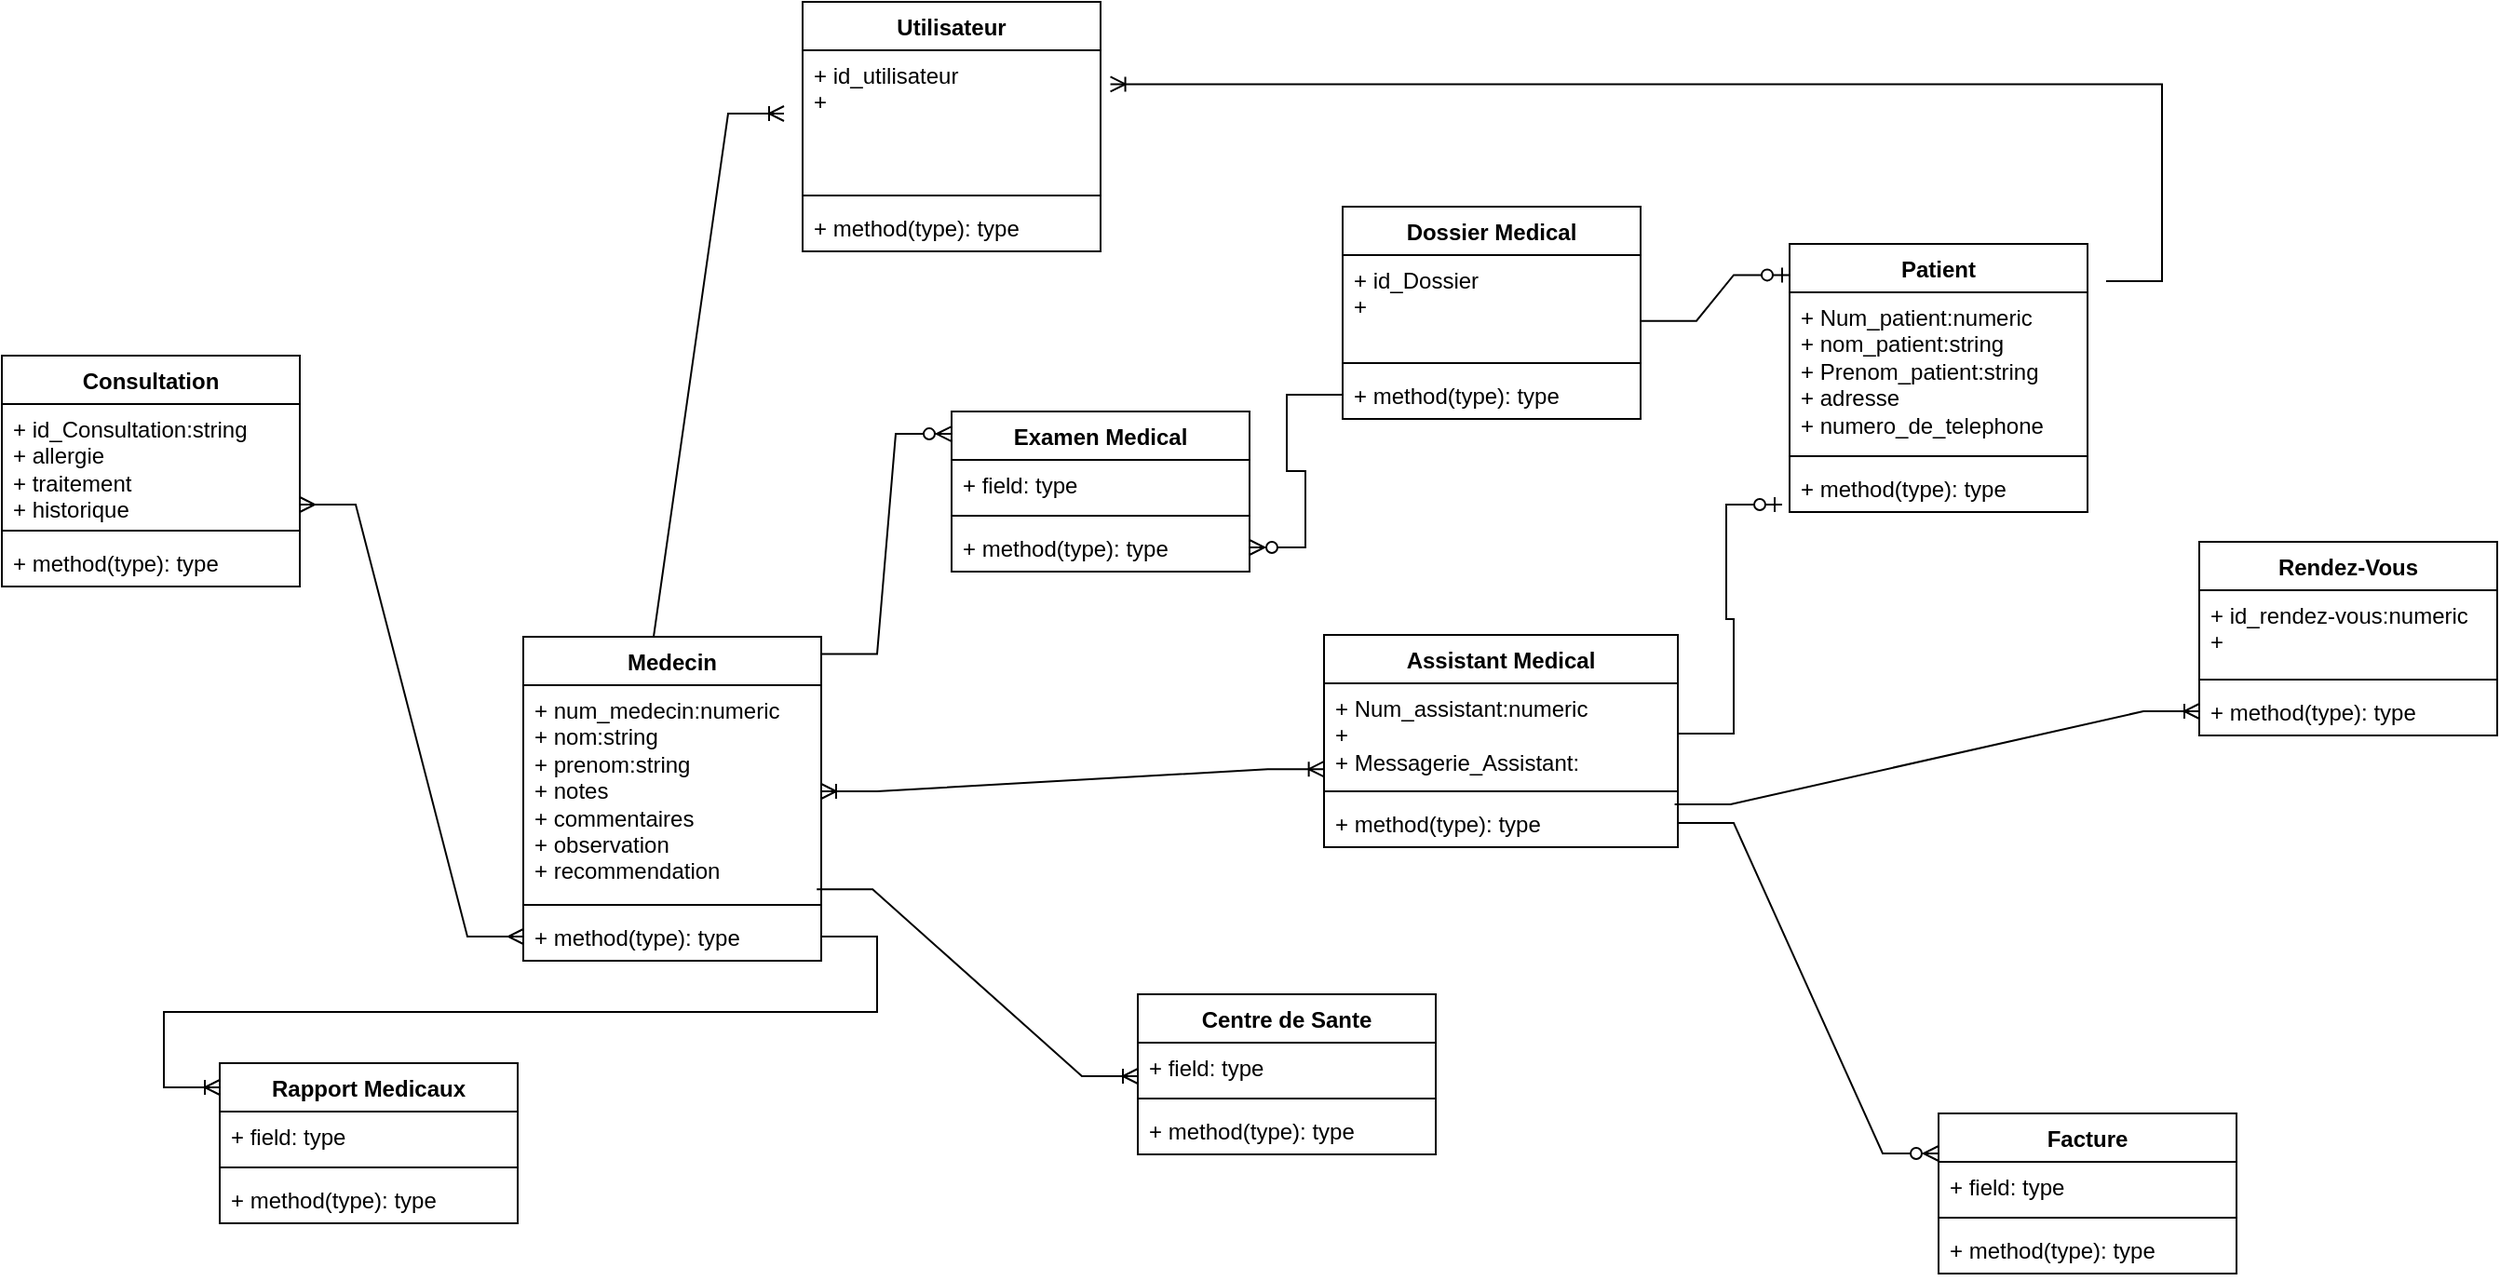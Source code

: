 <mxfile version="21.6.6" type="github">
  <diagram id="C5RBs43oDa-KdzZeNtuy" name="Page-1">
    <mxGraphModel dx="2577" dy="943" grid="1" gridSize="10" guides="1" tooltips="1" connect="1" arrows="1" fold="1" page="1" pageScale="1" pageWidth="827" pageHeight="1169" math="0" shadow="0">
      <root>
        <mxCell id="WIyWlLk6GJQsqaUBKTNV-0" />
        <mxCell id="WIyWlLk6GJQsqaUBKTNV-1" parent="WIyWlLk6GJQsqaUBKTNV-0" />
        <mxCell id="XbP6ayfyLxGD-Mf_w_qg-0" value="Utilisateur" style="swimlane;fontStyle=1;align=center;verticalAlign=top;childLayout=stackLayout;horizontal=1;startSize=26;horizontalStack=0;resizeParent=1;resizeParentMax=0;resizeLast=0;collapsible=1;marginBottom=0;whiteSpace=wrap;html=1;" vertex="1" parent="WIyWlLk6GJQsqaUBKTNV-1">
          <mxGeometry x="10" y="130" width="160" height="134" as="geometry" />
        </mxCell>
        <mxCell id="XbP6ayfyLxGD-Mf_w_qg-1" value="+ id_utilisateur&lt;br&gt;+&amp;nbsp;" style="text;strokeColor=none;fillColor=none;align=left;verticalAlign=top;spacingLeft=4;spacingRight=4;overflow=hidden;rotatable=0;points=[[0,0.5],[1,0.5]];portConstraint=eastwest;whiteSpace=wrap;html=1;" vertex="1" parent="XbP6ayfyLxGD-Mf_w_qg-0">
          <mxGeometry y="26" width="160" height="74" as="geometry" />
        </mxCell>
        <mxCell id="XbP6ayfyLxGD-Mf_w_qg-2" value="" style="line;strokeWidth=1;fillColor=none;align=left;verticalAlign=middle;spacingTop=-1;spacingLeft=3;spacingRight=3;rotatable=0;labelPosition=right;points=[];portConstraint=eastwest;strokeColor=inherit;" vertex="1" parent="XbP6ayfyLxGD-Mf_w_qg-0">
          <mxGeometry y="100" width="160" height="8" as="geometry" />
        </mxCell>
        <mxCell id="XbP6ayfyLxGD-Mf_w_qg-3" value="+ method(type): type" style="text;strokeColor=none;fillColor=none;align=left;verticalAlign=top;spacingLeft=4;spacingRight=4;overflow=hidden;rotatable=0;points=[[0,0.5],[1,0.5]];portConstraint=eastwest;whiteSpace=wrap;html=1;" vertex="1" parent="XbP6ayfyLxGD-Mf_w_qg-0">
          <mxGeometry y="108" width="160" height="26" as="geometry" />
        </mxCell>
        <mxCell id="XbP6ayfyLxGD-Mf_w_qg-4" value="Rendez-Vous" style="swimlane;fontStyle=1;align=center;verticalAlign=top;childLayout=stackLayout;horizontal=1;startSize=26;horizontalStack=0;resizeParent=1;resizeParentMax=0;resizeLast=0;collapsible=1;marginBottom=0;whiteSpace=wrap;html=1;" vertex="1" parent="WIyWlLk6GJQsqaUBKTNV-1">
          <mxGeometry x="760" y="420" width="160" height="104" as="geometry" />
        </mxCell>
        <mxCell id="XbP6ayfyLxGD-Mf_w_qg-5" value="+ id_rendez-vous:numeric&lt;br&gt;+&amp;nbsp;" style="text;strokeColor=none;fillColor=none;align=left;verticalAlign=top;spacingLeft=4;spacingRight=4;overflow=hidden;rotatable=0;points=[[0,0.5],[1,0.5]];portConstraint=eastwest;whiteSpace=wrap;html=1;" vertex="1" parent="XbP6ayfyLxGD-Mf_w_qg-4">
          <mxGeometry y="26" width="160" height="44" as="geometry" />
        </mxCell>
        <mxCell id="XbP6ayfyLxGD-Mf_w_qg-6" value="" style="line;strokeWidth=1;fillColor=none;align=left;verticalAlign=middle;spacingTop=-1;spacingLeft=3;spacingRight=3;rotatable=0;labelPosition=right;points=[];portConstraint=eastwest;strokeColor=inherit;" vertex="1" parent="XbP6ayfyLxGD-Mf_w_qg-4">
          <mxGeometry y="70" width="160" height="8" as="geometry" />
        </mxCell>
        <mxCell id="XbP6ayfyLxGD-Mf_w_qg-7" value="+ method(type): type" style="text;strokeColor=none;fillColor=none;align=left;verticalAlign=top;spacingLeft=4;spacingRight=4;overflow=hidden;rotatable=0;points=[[0,0.5],[1,0.5]];portConstraint=eastwest;whiteSpace=wrap;html=1;" vertex="1" parent="XbP6ayfyLxGD-Mf_w_qg-4">
          <mxGeometry y="78" width="160" height="26" as="geometry" />
        </mxCell>
        <mxCell id="XbP6ayfyLxGD-Mf_w_qg-8" value="Facture" style="swimlane;fontStyle=1;align=center;verticalAlign=top;childLayout=stackLayout;horizontal=1;startSize=26;horizontalStack=0;resizeParent=1;resizeParentMax=0;resizeLast=0;collapsible=1;marginBottom=0;whiteSpace=wrap;html=1;" vertex="1" parent="WIyWlLk6GJQsqaUBKTNV-1">
          <mxGeometry x="620" y="727" width="160" height="86" as="geometry" />
        </mxCell>
        <mxCell id="XbP6ayfyLxGD-Mf_w_qg-9" value="+ field: type" style="text;strokeColor=none;fillColor=none;align=left;verticalAlign=top;spacingLeft=4;spacingRight=4;overflow=hidden;rotatable=0;points=[[0,0.5],[1,0.5]];portConstraint=eastwest;whiteSpace=wrap;html=1;" vertex="1" parent="XbP6ayfyLxGD-Mf_w_qg-8">
          <mxGeometry y="26" width="160" height="26" as="geometry" />
        </mxCell>
        <mxCell id="XbP6ayfyLxGD-Mf_w_qg-10" value="" style="line;strokeWidth=1;fillColor=none;align=left;verticalAlign=middle;spacingTop=-1;spacingLeft=3;spacingRight=3;rotatable=0;labelPosition=right;points=[];portConstraint=eastwest;strokeColor=inherit;" vertex="1" parent="XbP6ayfyLxGD-Mf_w_qg-8">
          <mxGeometry y="52" width="160" height="8" as="geometry" />
        </mxCell>
        <mxCell id="XbP6ayfyLxGD-Mf_w_qg-11" value="+ method(type): type" style="text;strokeColor=none;fillColor=none;align=left;verticalAlign=top;spacingLeft=4;spacingRight=4;overflow=hidden;rotatable=0;points=[[0,0.5],[1,0.5]];portConstraint=eastwest;whiteSpace=wrap;html=1;" vertex="1" parent="XbP6ayfyLxGD-Mf_w_qg-8">
          <mxGeometry y="60" width="160" height="26" as="geometry" />
        </mxCell>
        <mxCell id="XbP6ayfyLxGD-Mf_w_qg-12" value="Consultation" style="swimlane;fontStyle=1;align=center;verticalAlign=top;childLayout=stackLayout;horizontal=1;startSize=26;horizontalStack=0;resizeParent=1;resizeParentMax=0;resizeLast=0;collapsible=1;marginBottom=0;whiteSpace=wrap;html=1;" vertex="1" parent="WIyWlLk6GJQsqaUBKTNV-1">
          <mxGeometry x="-420" y="320" width="160" height="124" as="geometry" />
        </mxCell>
        <mxCell id="XbP6ayfyLxGD-Mf_w_qg-13" value="+ id_Consultation:string&lt;br&gt;+ allergie&lt;br&gt;+ traitement&lt;br&gt;+ historique" style="text;strokeColor=none;fillColor=none;align=left;verticalAlign=top;spacingLeft=4;spacingRight=4;overflow=hidden;rotatable=0;points=[[0,0.5],[1,0.5]];portConstraint=eastwest;whiteSpace=wrap;html=1;" vertex="1" parent="XbP6ayfyLxGD-Mf_w_qg-12">
          <mxGeometry y="26" width="160" height="64" as="geometry" />
        </mxCell>
        <mxCell id="XbP6ayfyLxGD-Mf_w_qg-14" value="" style="line;strokeWidth=1;fillColor=none;align=left;verticalAlign=middle;spacingTop=-1;spacingLeft=3;spacingRight=3;rotatable=0;labelPosition=right;points=[];portConstraint=eastwest;strokeColor=inherit;" vertex="1" parent="XbP6ayfyLxGD-Mf_w_qg-12">
          <mxGeometry y="90" width="160" height="8" as="geometry" />
        </mxCell>
        <mxCell id="XbP6ayfyLxGD-Mf_w_qg-15" value="+ method(type): type" style="text;strokeColor=none;fillColor=none;align=left;verticalAlign=top;spacingLeft=4;spacingRight=4;overflow=hidden;rotatable=0;points=[[0,0.5],[1,0.5]];portConstraint=eastwest;whiteSpace=wrap;html=1;" vertex="1" parent="XbP6ayfyLxGD-Mf_w_qg-12">
          <mxGeometry y="98" width="160" height="26" as="geometry" />
        </mxCell>
        <mxCell id="XbP6ayfyLxGD-Mf_w_qg-16" value="Dossier Medical" style="swimlane;fontStyle=1;align=center;verticalAlign=top;childLayout=stackLayout;horizontal=1;startSize=26;horizontalStack=0;resizeParent=1;resizeParentMax=0;resizeLast=0;collapsible=1;marginBottom=0;whiteSpace=wrap;html=1;" vertex="1" parent="WIyWlLk6GJQsqaUBKTNV-1">
          <mxGeometry x="300" y="240" width="160" height="114" as="geometry" />
        </mxCell>
        <mxCell id="XbP6ayfyLxGD-Mf_w_qg-17" value="+ id_Dossier&lt;br&gt;+&amp;nbsp;" style="text;strokeColor=none;fillColor=none;align=left;verticalAlign=top;spacingLeft=4;spacingRight=4;overflow=hidden;rotatable=0;points=[[0,0.5],[1,0.5]];portConstraint=eastwest;whiteSpace=wrap;html=1;" vertex="1" parent="XbP6ayfyLxGD-Mf_w_qg-16">
          <mxGeometry y="26" width="160" height="54" as="geometry" />
        </mxCell>
        <mxCell id="XbP6ayfyLxGD-Mf_w_qg-18" value="" style="line;strokeWidth=1;fillColor=none;align=left;verticalAlign=middle;spacingTop=-1;spacingLeft=3;spacingRight=3;rotatable=0;labelPosition=right;points=[];portConstraint=eastwest;strokeColor=inherit;" vertex="1" parent="XbP6ayfyLxGD-Mf_w_qg-16">
          <mxGeometry y="80" width="160" height="8" as="geometry" />
        </mxCell>
        <mxCell id="XbP6ayfyLxGD-Mf_w_qg-19" value="+ method(type): type" style="text;strokeColor=none;fillColor=none;align=left;verticalAlign=top;spacingLeft=4;spacingRight=4;overflow=hidden;rotatable=0;points=[[0,0.5],[1,0.5]];portConstraint=eastwest;whiteSpace=wrap;html=1;" vertex="1" parent="XbP6ayfyLxGD-Mf_w_qg-16">
          <mxGeometry y="88" width="160" height="26" as="geometry" />
        </mxCell>
        <mxCell id="XbP6ayfyLxGD-Mf_w_qg-20" value="Patient" style="swimlane;fontStyle=1;align=center;verticalAlign=top;childLayout=stackLayout;horizontal=1;startSize=26;horizontalStack=0;resizeParent=1;resizeParentMax=0;resizeLast=0;collapsible=1;marginBottom=0;whiteSpace=wrap;html=1;" vertex="1" parent="WIyWlLk6GJQsqaUBKTNV-1">
          <mxGeometry x="540" y="260" width="160" height="144" as="geometry" />
        </mxCell>
        <mxCell id="XbP6ayfyLxGD-Mf_w_qg-21" value="+ Num_patient:numeric&lt;br&gt;+ nom_patient:string&lt;br&gt;+ Prenom_patient:string&lt;br&gt;+ adresse&lt;br&gt;+ numero_de_telephone" style="text;strokeColor=none;fillColor=none;align=left;verticalAlign=top;spacingLeft=4;spacingRight=4;overflow=hidden;rotatable=0;points=[[0,0.5],[1,0.5]];portConstraint=eastwest;whiteSpace=wrap;html=1;" vertex="1" parent="XbP6ayfyLxGD-Mf_w_qg-20">
          <mxGeometry y="26" width="160" height="84" as="geometry" />
        </mxCell>
        <mxCell id="XbP6ayfyLxGD-Mf_w_qg-22" value="" style="line;strokeWidth=1;fillColor=none;align=left;verticalAlign=middle;spacingTop=-1;spacingLeft=3;spacingRight=3;rotatable=0;labelPosition=right;points=[];portConstraint=eastwest;strokeColor=inherit;" vertex="1" parent="XbP6ayfyLxGD-Mf_w_qg-20">
          <mxGeometry y="110" width="160" height="8" as="geometry" />
        </mxCell>
        <mxCell id="XbP6ayfyLxGD-Mf_w_qg-23" value="+ method(type): type" style="text;strokeColor=none;fillColor=none;align=left;verticalAlign=top;spacingLeft=4;spacingRight=4;overflow=hidden;rotatable=0;points=[[0,0.5],[1,0.5]];portConstraint=eastwest;whiteSpace=wrap;html=1;" vertex="1" parent="XbP6ayfyLxGD-Mf_w_qg-20">
          <mxGeometry y="118" width="160" height="26" as="geometry" />
        </mxCell>
        <mxCell id="XbP6ayfyLxGD-Mf_w_qg-24" value="Medecin" style="swimlane;fontStyle=1;align=center;verticalAlign=top;childLayout=stackLayout;horizontal=1;startSize=26;horizontalStack=0;resizeParent=1;resizeParentMax=0;resizeLast=0;collapsible=1;marginBottom=0;whiteSpace=wrap;html=1;" vertex="1" parent="WIyWlLk6GJQsqaUBKTNV-1">
          <mxGeometry x="-140" y="471" width="160" height="174" as="geometry" />
        </mxCell>
        <mxCell id="XbP6ayfyLxGD-Mf_w_qg-25" value="+ num_medecin:numeric&lt;br&gt;+ nom:string&amp;nbsp;&lt;br&gt;+ prenom:string&lt;br&gt;+ notes&lt;br&gt;+ commentaires&lt;br&gt;+ observation&lt;br&gt;+ recommendation" style="text;strokeColor=none;fillColor=none;align=left;verticalAlign=top;spacingLeft=4;spacingRight=4;overflow=hidden;rotatable=0;points=[[0,0.5],[1,0.5]];portConstraint=eastwest;whiteSpace=wrap;html=1;" vertex="1" parent="XbP6ayfyLxGD-Mf_w_qg-24">
          <mxGeometry y="26" width="160" height="114" as="geometry" />
        </mxCell>
        <mxCell id="XbP6ayfyLxGD-Mf_w_qg-26" value="" style="line;strokeWidth=1;fillColor=none;align=left;verticalAlign=middle;spacingTop=-1;spacingLeft=3;spacingRight=3;rotatable=0;labelPosition=right;points=[];portConstraint=eastwest;strokeColor=inherit;" vertex="1" parent="XbP6ayfyLxGD-Mf_w_qg-24">
          <mxGeometry y="140" width="160" height="8" as="geometry" />
        </mxCell>
        <mxCell id="XbP6ayfyLxGD-Mf_w_qg-27" value="+ method(type): type" style="text;strokeColor=none;fillColor=none;align=left;verticalAlign=top;spacingLeft=4;spacingRight=4;overflow=hidden;rotatable=0;points=[[0,0.5],[1,0.5]];portConstraint=eastwest;whiteSpace=wrap;html=1;" vertex="1" parent="XbP6ayfyLxGD-Mf_w_qg-24">
          <mxGeometry y="148" width="160" height="26" as="geometry" />
        </mxCell>
        <mxCell id="XbP6ayfyLxGD-Mf_w_qg-28" value="Centre de Sante" style="swimlane;fontStyle=1;align=center;verticalAlign=top;childLayout=stackLayout;horizontal=1;startSize=26;horizontalStack=0;resizeParent=1;resizeParentMax=0;resizeLast=0;collapsible=1;marginBottom=0;whiteSpace=wrap;html=1;" vertex="1" parent="WIyWlLk6GJQsqaUBKTNV-1">
          <mxGeometry x="190" y="663" width="160" height="86" as="geometry" />
        </mxCell>
        <mxCell id="XbP6ayfyLxGD-Mf_w_qg-29" value="+ field: type" style="text;strokeColor=none;fillColor=none;align=left;verticalAlign=top;spacingLeft=4;spacingRight=4;overflow=hidden;rotatable=0;points=[[0,0.5],[1,0.5]];portConstraint=eastwest;whiteSpace=wrap;html=1;" vertex="1" parent="XbP6ayfyLxGD-Mf_w_qg-28">
          <mxGeometry y="26" width="160" height="26" as="geometry" />
        </mxCell>
        <mxCell id="XbP6ayfyLxGD-Mf_w_qg-30" value="" style="line;strokeWidth=1;fillColor=none;align=left;verticalAlign=middle;spacingTop=-1;spacingLeft=3;spacingRight=3;rotatable=0;labelPosition=right;points=[];portConstraint=eastwest;strokeColor=inherit;" vertex="1" parent="XbP6ayfyLxGD-Mf_w_qg-28">
          <mxGeometry y="52" width="160" height="8" as="geometry" />
        </mxCell>
        <mxCell id="XbP6ayfyLxGD-Mf_w_qg-31" value="+ method(type): type" style="text;strokeColor=none;fillColor=none;align=left;verticalAlign=top;spacingLeft=4;spacingRight=4;overflow=hidden;rotatable=0;points=[[0,0.5],[1,0.5]];portConstraint=eastwest;whiteSpace=wrap;html=1;" vertex="1" parent="XbP6ayfyLxGD-Mf_w_qg-28">
          <mxGeometry y="60" width="160" height="26" as="geometry" />
        </mxCell>
        <mxCell id="XbP6ayfyLxGD-Mf_w_qg-32" value="" style="edgeStyle=entityRelationEdgeStyle;fontSize=12;html=1;endArrow=ERoneToMany;rounded=0;entryX=0;entryY=0.5;entryDx=0;entryDy=0;exitX=0.991;exitY=0.115;exitDx=0;exitDy=0;exitPerimeter=0;" edge="1" parent="WIyWlLk6GJQsqaUBKTNV-1" source="XbP6ayfyLxGD-Mf_w_qg-36" target="XbP6ayfyLxGD-Mf_w_qg-7">
          <mxGeometry width="100" height="100" relative="1" as="geometry">
            <mxPoint x="390" y="374" as="sourcePoint" />
            <mxPoint x="410" y="397" as="targetPoint" />
          </mxGeometry>
        </mxCell>
        <mxCell id="XbP6ayfyLxGD-Mf_w_qg-33" value="Assistant Medical" style="swimlane;fontStyle=1;align=center;verticalAlign=top;childLayout=stackLayout;horizontal=1;startSize=26;horizontalStack=0;resizeParent=1;resizeParentMax=0;resizeLast=0;collapsible=1;marginBottom=0;whiteSpace=wrap;html=1;" vertex="1" parent="WIyWlLk6GJQsqaUBKTNV-1">
          <mxGeometry x="290" y="470" width="190" height="114" as="geometry" />
        </mxCell>
        <mxCell id="XbP6ayfyLxGD-Mf_w_qg-34" value="+ Num_assistant:numeric&lt;br&gt;+&lt;br&gt;+ Messagerie_Assistant:" style="text;strokeColor=none;fillColor=none;align=left;verticalAlign=top;spacingLeft=4;spacingRight=4;overflow=hidden;rotatable=0;points=[[0,0.5],[1,0.5]];portConstraint=eastwest;whiteSpace=wrap;html=1;" vertex="1" parent="XbP6ayfyLxGD-Mf_w_qg-33">
          <mxGeometry y="26" width="190" height="54" as="geometry" />
        </mxCell>
        <mxCell id="XbP6ayfyLxGD-Mf_w_qg-35" value="" style="line;strokeWidth=1;fillColor=none;align=left;verticalAlign=middle;spacingTop=-1;spacingLeft=3;spacingRight=3;rotatable=0;labelPosition=right;points=[];portConstraint=eastwest;strokeColor=inherit;" vertex="1" parent="XbP6ayfyLxGD-Mf_w_qg-33">
          <mxGeometry y="80" width="190" height="8" as="geometry" />
        </mxCell>
        <mxCell id="XbP6ayfyLxGD-Mf_w_qg-36" value="+ method(type): type" style="text;strokeColor=none;fillColor=none;align=left;verticalAlign=top;spacingLeft=4;spacingRight=4;overflow=hidden;rotatable=0;points=[[0,0.5],[1,0.5]];portConstraint=eastwest;whiteSpace=wrap;html=1;" vertex="1" parent="XbP6ayfyLxGD-Mf_w_qg-33">
          <mxGeometry y="88" width="190" height="26" as="geometry" />
        </mxCell>
        <mxCell id="XbP6ayfyLxGD-Mf_w_qg-37" value="" style="edgeStyle=entityRelationEdgeStyle;fontSize=12;html=1;endArrow=ERzeroToOne;endFill=1;rounded=0;exitX=1;exitY=0.5;exitDx=0;exitDy=0;entryX=-0.025;entryY=0.846;entryDx=0;entryDy=0;entryPerimeter=0;" edge="1" parent="WIyWlLk6GJQsqaUBKTNV-1" source="XbP6ayfyLxGD-Mf_w_qg-34" target="XbP6ayfyLxGD-Mf_w_qg-23">
          <mxGeometry width="100" height="100" relative="1" as="geometry">
            <mxPoint x="380" y="367" as="sourcePoint" />
            <mxPoint x="420" y="257" as="targetPoint" />
          </mxGeometry>
        </mxCell>
        <mxCell id="XbP6ayfyLxGD-Mf_w_qg-38" value="" style="edgeStyle=entityRelationEdgeStyle;fontSize=12;html=1;endArrow=ERoneToMany;startArrow=ERoneToMany;rounded=0;entryX=-0.001;entryY=0.854;entryDx=0;entryDy=0;entryPerimeter=0;exitX=1;exitY=0.5;exitDx=0;exitDy=0;" edge="1" parent="WIyWlLk6GJQsqaUBKTNV-1" source="XbP6ayfyLxGD-Mf_w_qg-25" target="XbP6ayfyLxGD-Mf_w_qg-34">
          <mxGeometry width="100" height="100" relative="1" as="geometry">
            <mxPoint x="160" y="577" as="sourcePoint" />
            <mxPoint x="170" y="367" as="targetPoint" />
            <Array as="points">
              <mxPoint x="220" y="607" />
            </Array>
          </mxGeometry>
        </mxCell>
        <mxCell id="XbP6ayfyLxGD-Mf_w_qg-39" value="Rapport Medicaux" style="swimlane;fontStyle=1;align=center;verticalAlign=top;childLayout=stackLayout;horizontal=1;startSize=26;horizontalStack=0;resizeParent=1;resizeParentMax=0;resizeLast=0;collapsible=1;marginBottom=0;whiteSpace=wrap;html=1;" vertex="1" parent="WIyWlLk6GJQsqaUBKTNV-1">
          <mxGeometry x="-303" y="700" width="160" height="86" as="geometry" />
        </mxCell>
        <mxCell id="XbP6ayfyLxGD-Mf_w_qg-40" value="+ field: type" style="text;strokeColor=none;fillColor=none;align=left;verticalAlign=top;spacingLeft=4;spacingRight=4;overflow=hidden;rotatable=0;points=[[0,0.5],[1,0.5]];portConstraint=eastwest;whiteSpace=wrap;html=1;" vertex="1" parent="XbP6ayfyLxGD-Mf_w_qg-39">
          <mxGeometry y="26" width="160" height="26" as="geometry" />
        </mxCell>
        <mxCell id="XbP6ayfyLxGD-Mf_w_qg-41" value="" style="line;strokeWidth=1;fillColor=none;align=left;verticalAlign=middle;spacingTop=-1;spacingLeft=3;spacingRight=3;rotatable=0;labelPosition=right;points=[];portConstraint=eastwest;strokeColor=inherit;" vertex="1" parent="XbP6ayfyLxGD-Mf_w_qg-39">
          <mxGeometry y="52" width="160" height="8" as="geometry" />
        </mxCell>
        <mxCell id="XbP6ayfyLxGD-Mf_w_qg-42" value="+ method(type): type" style="text;strokeColor=none;fillColor=none;align=left;verticalAlign=top;spacingLeft=4;spacingRight=4;overflow=hidden;rotatable=0;points=[[0,0.5],[1,0.5]];portConstraint=eastwest;whiteSpace=wrap;html=1;" vertex="1" parent="XbP6ayfyLxGD-Mf_w_qg-39">
          <mxGeometry y="60" width="160" height="26" as="geometry" />
        </mxCell>
        <mxCell id="XbP6ayfyLxGD-Mf_w_qg-43" value="" style="edgeStyle=entityRelationEdgeStyle;fontSize=12;html=1;endArrow=ERoneToMany;rounded=0;exitX=0.985;exitY=0.962;exitDx=0;exitDy=0;exitPerimeter=0;" edge="1" parent="WIyWlLk6GJQsqaUBKTNV-1" source="XbP6ayfyLxGD-Mf_w_qg-25">
          <mxGeometry width="100" height="100" relative="1" as="geometry">
            <mxPoint x="120" y="509" as="sourcePoint" />
            <mxPoint x="190" y="707" as="targetPoint" />
            <Array as="points">
              <mxPoint x="60" y="537" />
            </Array>
          </mxGeometry>
        </mxCell>
        <mxCell id="XbP6ayfyLxGD-Mf_w_qg-44" value="" style="edgeStyle=entityRelationEdgeStyle;fontSize=12;html=1;endArrow=ERzeroToMany;endFill=1;rounded=0;exitX=1;exitY=0.5;exitDx=0;exitDy=0;entryX=0;entryY=0.25;entryDx=0;entryDy=0;" edge="1" parent="WIyWlLk6GJQsqaUBKTNV-1" source="XbP6ayfyLxGD-Mf_w_qg-36" target="XbP6ayfyLxGD-Mf_w_qg-8">
          <mxGeometry width="100" height="100" relative="1" as="geometry">
            <mxPoint x="216.56" y="427.002" as="sourcePoint" />
            <mxPoint x="830" y="612.01" as="targetPoint" />
            <Array as="points">
              <mxPoint x="390" y="527" />
              <mxPoint x="410" y="527" />
              <mxPoint x="290" y="377" />
              <mxPoint x="430" y="576.01" />
              <mxPoint x="430" y="536.01" />
            </Array>
          </mxGeometry>
        </mxCell>
        <mxCell id="XbP6ayfyLxGD-Mf_w_qg-45" value="" style="edgeStyle=entityRelationEdgeStyle;fontSize=12;html=1;endArrow=ERmany;startArrow=ERmany;rounded=0;entryX=0;entryY=0.5;entryDx=0;entryDy=0;exitX=1;exitY=0.5;exitDx=0;exitDy=0;" edge="1" parent="WIyWlLk6GJQsqaUBKTNV-1" target="XbP6ayfyLxGD-Mf_w_qg-27">
          <mxGeometry width="100" height="100" relative="1" as="geometry">
            <mxPoint x="-260" y="400" as="sourcePoint" />
            <mxPoint x="-130" y="538" as="targetPoint" />
          </mxGeometry>
        </mxCell>
        <mxCell id="XbP6ayfyLxGD-Mf_w_qg-46" value="" style="edgeStyle=entityRelationEdgeStyle;fontSize=12;html=1;endArrow=ERzeroToOne;endFill=1;rounded=0;entryX=0;entryY=0.116;entryDx=0;entryDy=0;entryPerimeter=0;exitX=1;exitY=0.654;exitDx=0;exitDy=0;exitPerimeter=0;" edge="1" parent="WIyWlLk6GJQsqaUBKTNV-1" source="XbP6ayfyLxGD-Mf_w_qg-17" target="XbP6ayfyLxGD-Mf_w_qg-20">
          <mxGeometry width="100" height="100" relative="1" as="geometry">
            <mxPoint x="360" y="307" as="sourcePoint" />
            <mxPoint x="460" y="207" as="targetPoint" />
          </mxGeometry>
        </mxCell>
        <mxCell id="XbP6ayfyLxGD-Mf_w_qg-47" value="" style="edgeStyle=entityRelationEdgeStyle;fontSize=12;html=1;endArrow=ERoneToMany;rounded=0;exitX=1;exitY=0.5;exitDx=0;exitDy=0;" edge="1" parent="WIyWlLk6GJQsqaUBKTNV-1" source="XbP6ayfyLxGD-Mf_w_qg-27">
          <mxGeometry width="100" height="100" relative="1" as="geometry">
            <mxPoint x="-403" y="813" as="sourcePoint" />
            <mxPoint x="-303" y="713" as="targetPoint" />
            <Array as="points">
              <mxPoint x="-390" y="607" />
            </Array>
          </mxGeometry>
        </mxCell>
        <mxCell id="XbP6ayfyLxGD-Mf_w_qg-48" value="" style="edgeStyle=entityRelationEdgeStyle;fontSize=12;html=1;endArrow=ERoneToMany;rounded=0;entryX=1.033;entryY=0.246;entryDx=0;entryDy=0;entryPerimeter=0;" edge="1" parent="WIyWlLk6GJQsqaUBKTNV-1" target="XbP6ayfyLxGD-Mf_w_qg-1">
          <mxGeometry width="100" height="100" relative="1" as="geometry">
            <mxPoint x="710" y="280" as="sourcePoint" />
            <mxPoint x="20" y="40" as="targetPoint" />
          </mxGeometry>
        </mxCell>
        <mxCell id="XbP6ayfyLxGD-Mf_w_qg-49" value="" style="edgeStyle=entityRelationEdgeStyle;fontSize=12;html=1;endArrow=ERoneToMany;rounded=0;exitX=0.25;exitY=0;exitDx=0;exitDy=0;" edge="1" parent="WIyWlLk6GJQsqaUBKTNV-1" source="XbP6ayfyLxGD-Mf_w_qg-24">
          <mxGeometry width="100" height="100" relative="1" as="geometry">
            <mxPoint x="-180" y="290" as="sourcePoint" />
            <mxPoint y="190" as="targetPoint" />
          </mxGeometry>
        </mxCell>
        <mxCell id="XbP6ayfyLxGD-Mf_w_qg-50" value="Examen Medical" style="swimlane;fontStyle=1;align=center;verticalAlign=top;childLayout=stackLayout;horizontal=1;startSize=26;horizontalStack=0;resizeParent=1;resizeParentMax=0;resizeLast=0;collapsible=1;marginBottom=0;whiteSpace=wrap;html=1;" vertex="1" parent="WIyWlLk6GJQsqaUBKTNV-1">
          <mxGeometry x="90" y="350" width="160" height="86" as="geometry" />
        </mxCell>
        <mxCell id="XbP6ayfyLxGD-Mf_w_qg-51" value="+ field: type" style="text;strokeColor=none;fillColor=none;align=left;verticalAlign=top;spacingLeft=4;spacingRight=4;overflow=hidden;rotatable=0;points=[[0,0.5],[1,0.5]];portConstraint=eastwest;whiteSpace=wrap;html=1;" vertex="1" parent="XbP6ayfyLxGD-Mf_w_qg-50">
          <mxGeometry y="26" width="160" height="26" as="geometry" />
        </mxCell>
        <mxCell id="XbP6ayfyLxGD-Mf_w_qg-52" value="" style="line;strokeWidth=1;fillColor=none;align=left;verticalAlign=middle;spacingTop=-1;spacingLeft=3;spacingRight=3;rotatable=0;labelPosition=right;points=[];portConstraint=eastwest;strokeColor=inherit;" vertex="1" parent="XbP6ayfyLxGD-Mf_w_qg-50">
          <mxGeometry y="52" width="160" height="8" as="geometry" />
        </mxCell>
        <mxCell id="XbP6ayfyLxGD-Mf_w_qg-53" value="+ method(type): type" style="text;strokeColor=none;fillColor=none;align=left;verticalAlign=top;spacingLeft=4;spacingRight=4;overflow=hidden;rotatable=0;points=[[0,0.5],[1,0.5]];portConstraint=eastwest;whiteSpace=wrap;html=1;" vertex="1" parent="XbP6ayfyLxGD-Mf_w_qg-50">
          <mxGeometry y="60" width="160" height="26" as="geometry" />
        </mxCell>
        <mxCell id="XbP6ayfyLxGD-Mf_w_qg-54" value="" style="edgeStyle=entityRelationEdgeStyle;fontSize=12;html=1;endArrow=ERzeroToMany;endFill=1;rounded=0;exitX=1.04;exitY=0.119;exitDx=0;exitDy=0;exitPerimeter=0;entryX=0;entryY=0.14;entryDx=0;entryDy=0;entryPerimeter=0;" edge="1" parent="WIyWlLk6GJQsqaUBKTNV-1" target="XbP6ayfyLxGD-Mf_w_qg-50">
          <mxGeometry width="100" height="100" relative="1" as="geometry">
            <mxPoint x="20.0" y="480.234" as="sourcePoint" />
            <mxPoint x="63.6" y="380" as="targetPoint" />
          </mxGeometry>
        </mxCell>
        <mxCell id="XbP6ayfyLxGD-Mf_w_qg-55" value="" style="edgeStyle=entityRelationEdgeStyle;fontSize=12;html=1;endArrow=ERzeroToMany;endFill=1;rounded=0;exitX=0;exitY=0.5;exitDx=0;exitDy=0;entryX=1;entryY=0.5;entryDx=0;entryDy=0;" edge="1" parent="WIyWlLk6GJQsqaUBKTNV-1" source="XbP6ayfyLxGD-Mf_w_qg-19" target="XbP6ayfyLxGD-Mf_w_qg-53">
          <mxGeometry width="100" height="100" relative="1" as="geometry">
            <mxPoint x="160" y="470" as="sourcePoint" />
            <mxPoint x="260" y="370" as="targetPoint" />
          </mxGeometry>
        </mxCell>
      </root>
    </mxGraphModel>
  </diagram>
</mxfile>

